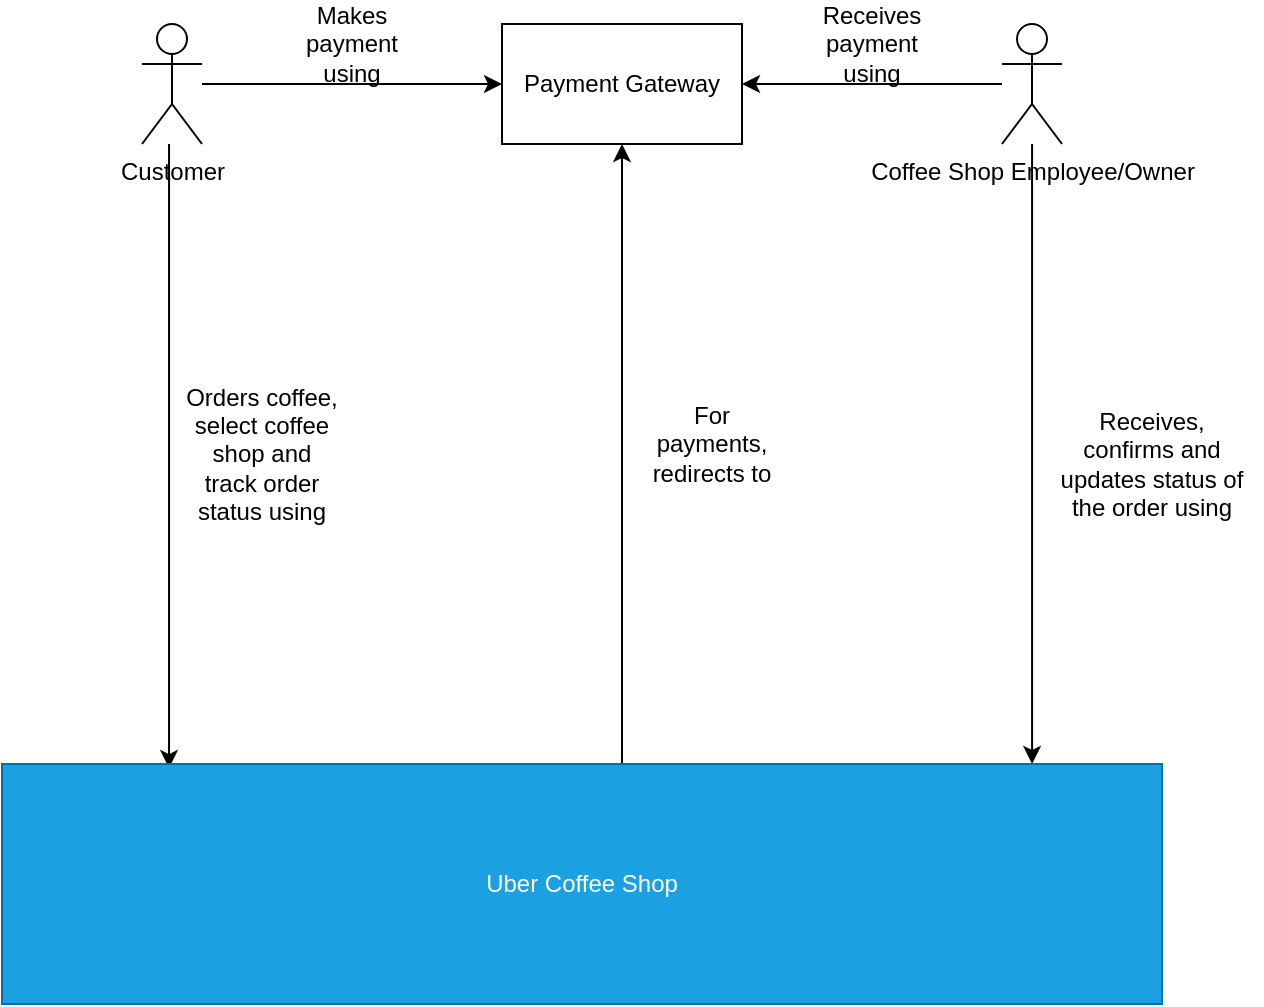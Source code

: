 <mxfile version="14.7.4" type="github">
  <diagram id="YjuRmg1Bx2BvvdOO_Ps6" name="Page-1">
    <mxGraphModel dx="782" dy="437" grid="1" gridSize="10" guides="1" tooltips="1" connect="1" arrows="1" fold="1" page="1" pageScale="1" pageWidth="850" pageHeight="1100" math="0" shadow="0">
      <root>
        <mxCell id="0" />
        <mxCell id="1" parent="0" />
        <mxCell id="JCqmUcHljzqI2rWM6ied-7" style="edgeStyle=orthogonalEdgeStyle;rounded=0;orthogonalLoop=1;jettySize=auto;html=1;entryX=0.144;entryY=0.017;entryDx=0;entryDy=0;entryPerimeter=0;" edge="1" parent="1" source="JCqmUcHljzqI2rWM6ied-1" target="JCqmUcHljzqI2rWM6ied-5">
          <mxGeometry relative="1" as="geometry">
            <Array as="points">
              <mxPoint x="184" y="100" />
            </Array>
          </mxGeometry>
        </mxCell>
        <mxCell id="JCqmUcHljzqI2rWM6ied-9" style="edgeStyle=orthogonalEdgeStyle;rounded=0;orthogonalLoop=1;jettySize=auto;html=1;" edge="1" parent="1" source="JCqmUcHljzqI2rWM6ied-1">
          <mxGeometry relative="1" as="geometry">
            <mxPoint x="350" y="100" as="targetPoint" />
          </mxGeometry>
        </mxCell>
        <mxCell id="JCqmUcHljzqI2rWM6ied-1" value="Customer" style="shape=umlActor;verticalLabelPosition=bottom;verticalAlign=top;html=1;outlineConnect=0;" vertex="1" parent="1">
          <mxGeometry x="170" y="70" width="30" height="60" as="geometry" />
        </mxCell>
        <mxCell id="JCqmUcHljzqI2rWM6ied-15" style="edgeStyle=orthogonalEdgeStyle;rounded=0;orthogonalLoop=1;jettySize=auto;html=1;entryX=1;entryY=0.5;entryDx=0;entryDy=0;" edge="1" parent="1" source="JCqmUcHljzqI2rWM6ied-2" target="JCqmUcHljzqI2rWM6ied-6">
          <mxGeometry relative="1" as="geometry" />
        </mxCell>
        <mxCell id="JCqmUcHljzqI2rWM6ied-17" style="edgeStyle=orthogonalEdgeStyle;rounded=0;orthogonalLoop=1;jettySize=auto;html=1;entryX=0.888;entryY=0;entryDx=0;entryDy=0;entryPerimeter=0;" edge="1" parent="1" source="JCqmUcHljzqI2rWM6ied-2" target="JCqmUcHljzqI2rWM6ied-5">
          <mxGeometry relative="1" as="geometry" />
        </mxCell>
        <mxCell id="JCqmUcHljzqI2rWM6ied-2" value="Coffee Shop Employee/Owner" style="shape=umlActor;verticalLabelPosition=bottom;verticalAlign=top;html=1;outlineConnect=0;" vertex="1" parent="1">
          <mxGeometry x="600" y="70" width="30" height="60" as="geometry" />
        </mxCell>
        <mxCell id="JCqmUcHljzqI2rWM6ied-12" style="edgeStyle=orthogonalEdgeStyle;rounded=0;orthogonalLoop=1;jettySize=auto;html=1;entryX=0.5;entryY=1;entryDx=0;entryDy=0;" edge="1" parent="1" source="JCqmUcHljzqI2rWM6ied-5" target="JCqmUcHljzqI2rWM6ied-6">
          <mxGeometry relative="1" as="geometry">
            <Array as="points">
              <mxPoint x="410" y="360" />
              <mxPoint x="410" y="360" />
            </Array>
          </mxGeometry>
        </mxCell>
        <mxCell id="JCqmUcHljzqI2rWM6ied-5" value="Uber Coffee Shop" style="rounded=0;whiteSpace=wrap;html=1;fillColor=#1ba1e2;strokeColor=#006EAF;fontColor=#ffffff;" vertex="1" parent="1">
          <mxGeometry x="100" y="440" width="580" height="120" as="geometry" />
        </mxCell>
        <mxCell id="JCqmUcHljzqI2rWM6ied-6" value="Payment Gateway" style="rounded=0;whiteSpace=wrap;html=1;" vertex="1" parent="1">
          <mxGeometry x="350" y="70" width="120" height="60" as="geometry" />
        </mxCell>
        <mxCell id="JCqmUcHljzqI2rWM6ied-10" value="Orders coffee, select coffee shop and track order status using" style="text;html=1;strokeColor=none;fillColor=none;align=center;verticalAlign=middle;whiteSpace=wrap;rounded=0;" vertex="1" parent="1">
          <mxGeometry x="190" y="250" width="80" height="70" as="geometry" />
        </mxCell>
        <mxCell id="JCqmUcHljzqI2rWM6ied-11" value="Makes payment using" style="text;html=1;strokeColor=none;fillColor=none;align=center;verticalAlign=middle;whiteSpace=wrap;rounded=0;" vertex="1" parent="1">
          <mxGeometry x="250" y="60" width="50" height="40" as="geometry" />
        </mxCell>
        <mxCell id="JCqmUcHljzqI2rWM6ied-13" value="Receives payment using" style="text;html=1;strokeColor=none;fillColor=none;align=center;verticalAlign=middle;whiteSpace=wrap;rounded=0;" vertex="1" parent="1">
          <mxGeometry x="510" y="60" width="50" height="40" as="geometry" />
        </mxCell>
        <mxCell id="JCqmUcHljzqI2rWM6ied-14" value="Receives,&lt;br&gt;confirms and updates status of the order using" style="text;html=1;strokeColor=none;fillColor=none;align=center;verticalAlign=middle;whiteSpace=wrap;rounded=0;" vertex="1" parent="1">
          <mxGeometry x="620" y="270" width="110" height="40" as="geometry" />
        </mxCell>
        <mxCell id="JCqmUcHljzqI2rWM6ied-16" value="For payments, redirects to" style="text;html=1;strokeColor=none;fillColor=none;align=center;verticalAlign=middle;whiteSpace=wrap;rounded=0;" vertex="1" parent="1">
          <mxGeometry x="420" y="260" width="70" height="40" as="geometry" />
        </mxCell>
      </root>
    </mxGraphModel>
  </diagram>
</mxfile>
